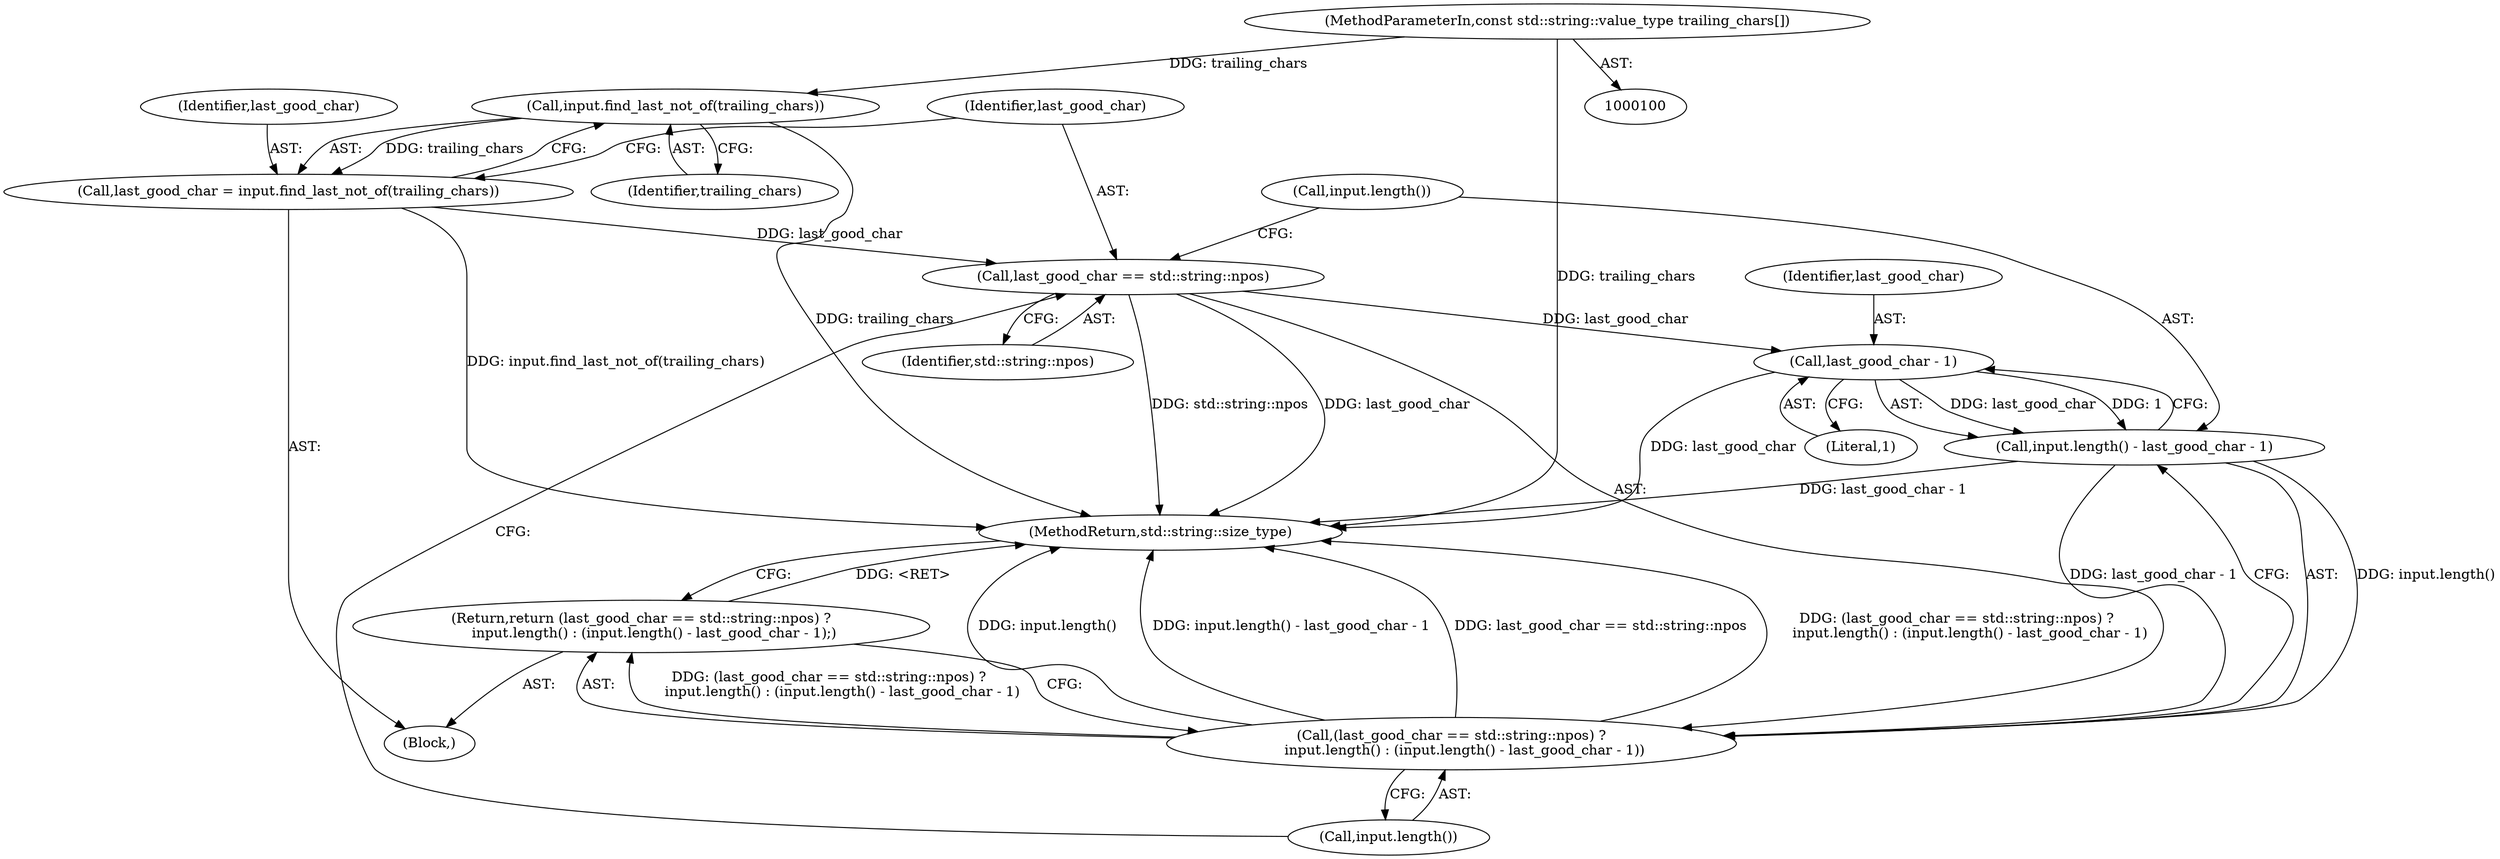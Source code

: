 digraph "0_Chrome_9d02cda7a634fbd6e53d98091f618057f0174387_3@array" {
"1000102" [label="(MethodParameterIn,const std::string::value_type trailing_chars[])"];
"1000107" [label="(Call,input.find_last_not_of(trailing_chars))"];
"1000105" [label="(Call,last_good_char = input.find_last_not_of(trailing_chars))"];
"1000111" [label="(Call,last_good_char == std::string::npos)"];
"1000117" [label="(Call,last_good_char - 1)"];
"1000115" [label="(Call,input.length() - last_good_char - 1)"];
"1000110" [label="(Call,(last_good_char == std::string::npos) ?\n      input.length() : (input.length() - last_good_char - 1))"];
"1000109" [label="(Return,return (last_good_char == std::string::npos) ?\n      input.length() : (input.length() - last_good_char - 1);)"];
"1000115" [label="(Call,input.length() - last_good_char - 1)"];
"1000118" [label="(Identifier,last_good_char)"];
"1000111" [label="(Call,last_good_char == std::string::npos)"];
"1000107" [label="(Call,input.find_last_not_of(trailing_chars))"];
"1000114" [label="(Call,input.length())"];
"1000117" [label="(Call,last_good_char - 1)"];
"1000109" [label="(Return,return (last_good_char == std::string::npos) ?\n      input.length() : (input.length() - last_good_char - 1);)"];
"1000112" [label="(Identifier,last_good_char)"];
"1000105" [label="(Call,last_good_char = input.find_last_not_of(trailing_chars))"];
"1000110" [label="(Call,(last_good_char == std::string::npos) ?\n      input.length() : (input.length() - last_good_char - 1))"];
"1000120" [label="(MethodReturn,std::string::size_type)"];
"1000103" [label="(Block,)"];
"1000113" [label="(Identifier,std::string::npos)"];
"1000106" [label="(Identifier,last_good_char)"];
"1000102" [label="(MethodParameterIn,const std::string::value_type trailing_chars[])"];
"1000119" [label="(Literal,1)"];
"1000108" [label="(Identifier,trailing_chars)"];
"1000116" [label="(Call,input.length())"];
"1000102" -> "1000100"  [label="AST: "];
"1000102" -> "1000120"  [label="DDG: trailing_chars"];
"1000102" -> "1000107"  [label="DDG: trailing_chars"];
"1000107" -> "1000105"  [label="AST: "];
"1000107" -> "1000108"  [label="CFG: "];
"1000108" -> "1000107"  [label="AST: "];
"1000105" -> "1000107"  [label="CFG: "];
"1000107" -> "1000120"  [label="DDG: trailing_chars"];
"1000107" -> "1000105"  [label="DDG: trailing_chars"];
"1000105" -> "1000103"  [label="AST: "];
"1000106" -> "1000105"  [label="AST: "];
"1000112" -> "1000105"  [label="CFG: "];
"1000105" -> "1000120"  [label="DDG: input.find_last_not_of(trailing_chars)"];
"1000105" -> "1000111"  [label="DDG: last_good_char"];
"1000111" -> "1000110"  [label="AST: "];
"1000111" -> "1000113"  [label="CFG: "];
"1000112" -> "1000111"  [label="AST: "];
"1000113" -> "1000111"  [label="AST: "];
"1000114" -> "1000111"  [label="CFG: "];
"1000116" -> "1000111"  [label="CFG: "];
"1000111" -> "1000120"  [label="DDG: last_good_char"];
"1000111" -> "1000120"  [label="DDG: std::string::npos"];
"1000111" -> "1000117"  [label="DDG: last_good_char"];
"1000117" -> "1000115"  [label="AST: "];
"1000117" -> "1000119"  [label="CFG: "];
"1000118" -> "1000117"  [label="AST: "];
"1000119" -> "1000117"  [label="AST: "];
"1000115" -> "1000117"  [label="CFG: "];
"1000117" -> "1000120"  [label="DDG: last_good_char"];
"1000117" -> "1000115"  [label="DDG: last_good_char"];
"1000117" -> "1000115"  [label="DDG: 1"];
"1000115" -> "1000110"  [label="AST: "];
"1000116" -> "1000115"  [label="AST: "];
"1000110" -> "1000115"  [label="CFG: "];
"1000115" -> "1000120"  [label="DDG: last_good_char - 1"];
"1000115" -> "1000110"  [label="DDG: input.length()"];
"1000115" -> "1000110"  [label="DDG: last_good_char - 1"];
"1000110" -> "1000109"  [label="AST: "];
"1000110" -> "1000114"  [label="CFG: "];
"1000114" -> "1000110"  [label="AST: "];
"1000109" -> "1000110"  [label="CFG: "];
"1000110" -> "1000120"  [label="DDG: input.length()"];
"1000110" -> "1000120"  [label="DDG: input.length() - last_good_char - 1"];
"1000110" -> "1000120"  [label="DDG: last_good_char == std::string::npos"];
"1000110" -> "1000120"  [label="DDG: (last_good_char == std::string::npos) ?\n      input.length() : (input.length() - last_good_char - 1)"];
"1000110" -> "1000109"  [label="DDG: (last_good_char == std::string::npos) ?\n      input.length() : (input.length() - last_good_char - 1)"];
"1000109" -> "1000103"  [label="AST: "];
"1000120" -> "1000109"  [label="CFG: "];
"1000109" -> "1000120"  [label="DDG: <RET>"];
}
